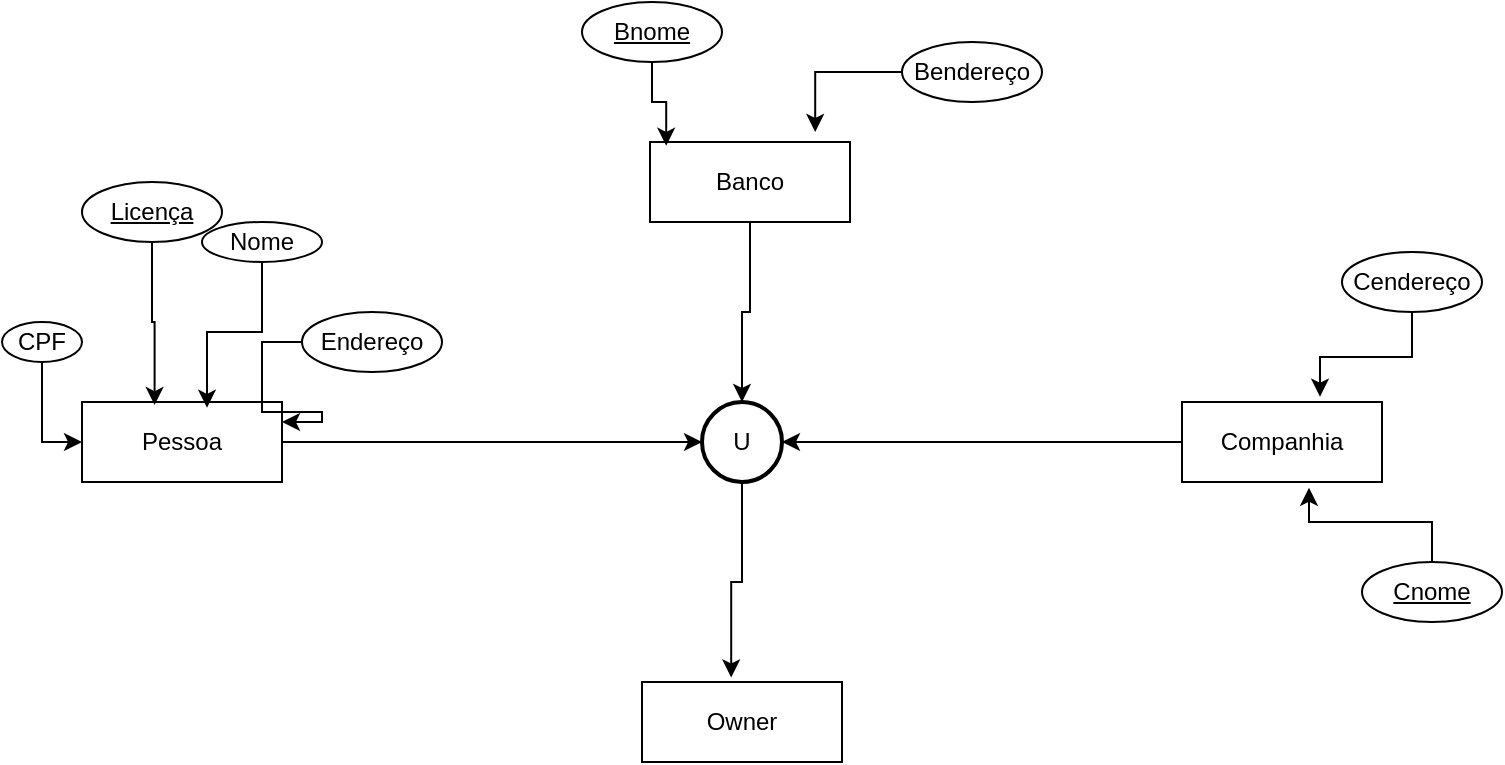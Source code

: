 <mxfile version="20.2.8" type="device"><diagram id="d-7n4P7E2Ll4oye5rICR" name="Página-1"><mxGraphModel dx="1422" dy="574" grid="1" gridSize="10" guides="1" tooltips="1" connect="1" arrows="1" fold="1" page="1" pageScale="1" pageWidth="827" pageHeight="1169" math="0" shadow="0"><root><mxCell id="0"/><mxCell id="1" parent="0"/><mxCell id="flynQdJYbHflTaZd0qnH-6" style="edgeStyle=orthogonalEdgeStyle;rounded=0;orthogonalLoop=1;jettySize=auto;html=1;entryX=0;entryY=0.5;entryDx=0;entryDy=0;entryPerimeter=0;" edge="1" parent="1" source="flynQdJYbHflTaZd0qnH-2" target="flynQdJYbHflTaZd0qnH-5"><mxGeometry relative="1" as="geometry"/></mxCell><mxCell id="flynQdJYbHflTaZd0qnH-2" value="Pessoa" style="whiteSpace=wrap;html=1;align=center;" vertex="1" parent="1"><mxGeometry x="70" y="210" width="100" height="40" as="geometry"/></mxCell><mxCell id="flynQdJYbHflTaZd0qnH-7" style="edgeStyle=orthogonalEdgeStyle;rounded=0;orthogonalLoop=1;jettySize=auto;html=1;entryX=1;entryY=0.5;entryDx=0;entryDy=0;entryPerimeter=0;" edge="1" parent="1" source="flynQdJYbHflTaZd0qnH-3" target="flynQdJYbHflTaZd0qnH-5"><mxGeometry relative="1" as="geometry"/></mxCell><mxCell id="flynQdJYbHflTaZd0qnH-3" value="Companhia" style="whiteSpace=wrap;html=1;align=center;" vertex="1" parent="1"><mxGeometry x="620" y="210" width="100" height="40" as="geometry"/></mxCell><mxCell id="flynQdJYbHflTaZd0qnH-8" style="edgeStyle=orthogonalEdgeStyle;rounded=0;orthogonalLoop=1;jettySize=auto;html=1;entryX=0.5;entryY=0;entryDx=0;entryDy=0;entryPerimeter=0;" edge="1" parent="1" source="flynQdJYbHflTaZd0qnH-4" target="flynQdJYbHflTaZd0qnH-5"><mxGeometry relative="1" as="geometry"><mxPoint x="400" y="200" as="targetPoint"/></mxGeometry></mxCell><mxCell id="flynQdJYbHflTaZd0qnH-4" value="Banco" style="whiteSpace=wrap;html=1;align=center;" vertex="1" parent="1"><mxGeometry x="354" y="80" width="100" height="40" as="geometry"/></mxCell><mxCell id="flynQdJYbHflTaZd0qnH-10" style="edgeStyle=orthogonalEdgeStyle;rounded=0;orthogonalLoop=1;jettySize=auto;html=1;entryX=0.446;entryY=-0.057;entryDx=0;entryDy=0;entryPerimeter=0;" edge="1" parent="1" source="flynQdJYbHflTaZd0qnH-5" target="flynQdJYbHflTaZd0qnH-9"><mxGeometry relative="1" as="geometry"/></mxCell><mxCell id="flynQdJYbHflTaZd0qnH-5" value="U" style="strokeWidth=2;html=1;shape=mxgraph.flowchart.start_2;whiteSpace=wrap;" vertex="1" parent="1"><mxGeometry x="380" y="210" width="40" height="40" as="geometry"/></mxCell><mxCell id="flynQdJYbHflTaZd0qnH-9" value="Owner" style="whiteSpace=wrap;html=1;align=center;" vertex="1" parent="1"><mxGeometry x="350" y="350" width="100" height="40" as="geometry"/></mxCell><mxCell id="flynQdJYbHflTaZd0qnH-17" style="edgeStyle=orthogonalEdgeStyle;rounded=0;orthogonalLoop=1;jettySize=auto;html=1;entryX=0.363;entryY=0.038;entryDx=0;entryDy=0;entryPerimeter=0;" edge="1" parent="1" source="flynQdJYbHflTaZd0qnH-11" target="flynQdJYbHflTaZd0qnH-2"><mxGeometry relative="1" as="geometry"/></mxCell><mxCell id="flynQdJYbHflTaZd0qnH-11" value="Licença" style="ellipse;whiteSpace=wrap;html=1;align=center;fontStyle=4;" vertex="1" parent="1"><mxGeometry x="70" y="100" width="70" height="30" as="geometry"/></mxCell><mxCell id="flynQdJYbHflTaZd0qnH-16" style="edgeStyle=orthogonalEdgeStyle;rounded=0;orthogonalLoop=1;jettySize=auto;html=1;entryX=0;entryY=0.5;entryDx=0;entryDy=0;" edge="1" parent="1" source="flynQdJYbHflTaZd0qnH-13" target="flynQdJYbHflTaZd0qnH-2"><mxGeometry relative="1" as="geometry"/></mxCell><mxCell id="flynQdJYbHflTaZd0qnH-13" value="CPF" style="ellipse;whiteSpace=wrap;html=1;align=center;" vertex="1" parent="1"><mxGeometry x="30" y="170" width="40" height="20" as="geometry"/></mxCell><mxCell id="flynQdJYbHflTaZd0qnH-18" style="edgeStyle=orthogonalEdgeStyle;rounded=0;orthogonalLoop=1;jettySize=auto;html=1;entryX=0.625;entryY=0.072;entryDx=0;entryDy=0;entryPerimeter=0;" edge="1" parent="1" source="flynQdJYbHflTaZd0qnH-14" target="flynQdJYbHflTaZd0qnH-2"><mxGeometry relative="1" as="geometry"/></mxCell><mxCell id="flynQdJYbHflTaZd0qnH-14" value="Nome" style="ellipse;whiteSpace=wrap;html=1;align=center;" vertex="1" parent="1"><mxGeometry x="130" y="120" width="60" height="20" as="geometry"/></mxCell><mxCell id="flynQdJYbHflTaZd0qnH-19" style="edgeStyle=orthogonalEdgeStyle;rounded=0;orthogonalLoop=1;jettySize=auto;html=1;entryX=1;entryY=0.25;entryDx=0;entryDy=0;" edge="1" parent="1" source="flynQdJYbHflTaZd0qnH-15" target="flynQdJYbHflTaZd0qnH-2"><mxGeometry relative="1" as="geometry"/></mxCell><mxCell id="flynQdJYbHflTaZd0qnH-15" value="Endereço" style="ellipse;whiteSpace=wrap;html=1;align=center;" vertex="1" parent="1"><mxGeometry x="180" y="165" width="70" height="30" as="geometry"/></mxCell><mxCell id="flynQdJYbHflTaZd0qnH-22" style="edgeStyle=orthogonalEdgeStyle;rounded=0;orthogonalLoop=1;jettySize=auto;html=1;entryX=0.081;entryY=0.047;entryDx=0;entryDy=0;entryPerimeter=0;" edge="1" parent="1" source="flynQdJYbHflTaZd0qnH-20" target="flynQdJYbHflTaZd0qnH-4"><mxGeometry relative="1" as="geometry"/></mxCell><mxCell id="flynQdJYbHflTaZd0qnH-20" value="Bnome" style="ellipse;whiteSpace=wrap;html=1;align=center;fontStyle=4;" vertex="1" parent="1"><mxGeometry x="320" y="10" width="70" height="30" as="geometry"/></mxCell><mxCell id="flynQdJYbHflTaZd0qnH-23" style="edgeStyle=orthogonalEdgeStyle;rounded=0;orthogonalLoop=1;jettySize=auto;html=1;entryX=0.826;entryY=-0.126;entryDx=0;entryDy=0;entryPerimeter=0;" edge="1" parent="1" source="flynQdJYbHflTaZd0qnH-21" target="flynQdJYbHflTaZd0qnH-4"><mxGeometry relative="1" as="geometry"/></mxCell><mxCell id="flynQdJYbHflTaZd0qnH-21" value="Bendereço" style="ellipse;whiteSpace=wrap;html=1;align=center;" vertex="1" parent="1"><mxGeometry x="480" y="30" width="70" height="30" as="geometry"/></mxCell><mxCell id="flynQdJYbHflTaZd0qnH-26" style="edgeStyle=orthogonalEdgeStyle;rounded=0;orthogonalLoop=1;jettySize=auto;html=1;entryX=0.69;entryY=-0.066;entryDx=0;entryDy=0;entryPerimeter=0;" edge="1" parent="1" source="flynQdJYbHflTaZd0qnH-24" target="flynQdJYbHflTaZd0qnH-3"><mxGeometry relative="1" as="geometry"/></mxCell><mxCell id="flynQdJYbHflTaZd0qnH-24" value="Cendereço" style="ellipse;whiteSpace=wrap;html=1;align=center;" vertex="1" parent="1"><mxGeometry x="700" y="135" width="70" height="30" as="geometry"/></mxCell><mxCell id="flynQdJYbHflTaZd0qnH-27" style="edgeStyle=orthogonalEdgeStyle;rounded=0;orthogonalLoop=1;jettySize=auto;html=1;entryX=0.635;entryY=1.072;entryDx=0;entryDy=0;entryPerimeter=0;" edge="1" parent="1" source="flynQdJYbHflTaZd0qnH-25" target="flynQdJYbHflTaZd0qnH-3"><mxGeometry relative="1" as="geometry"/></mxCell><mxCell id="flynQdJYbHflTaZd0qnH-25" value="Cnome" style="ellipse;whiteSpace=wrap;html=1;align=center;fontStyle=4;" vertex="1" parent="1"><mxGeometry x="710" y="290" width="70" height="30" as="geometry"/></mxCell></root></mxGraphModel></diagram></mxfile>